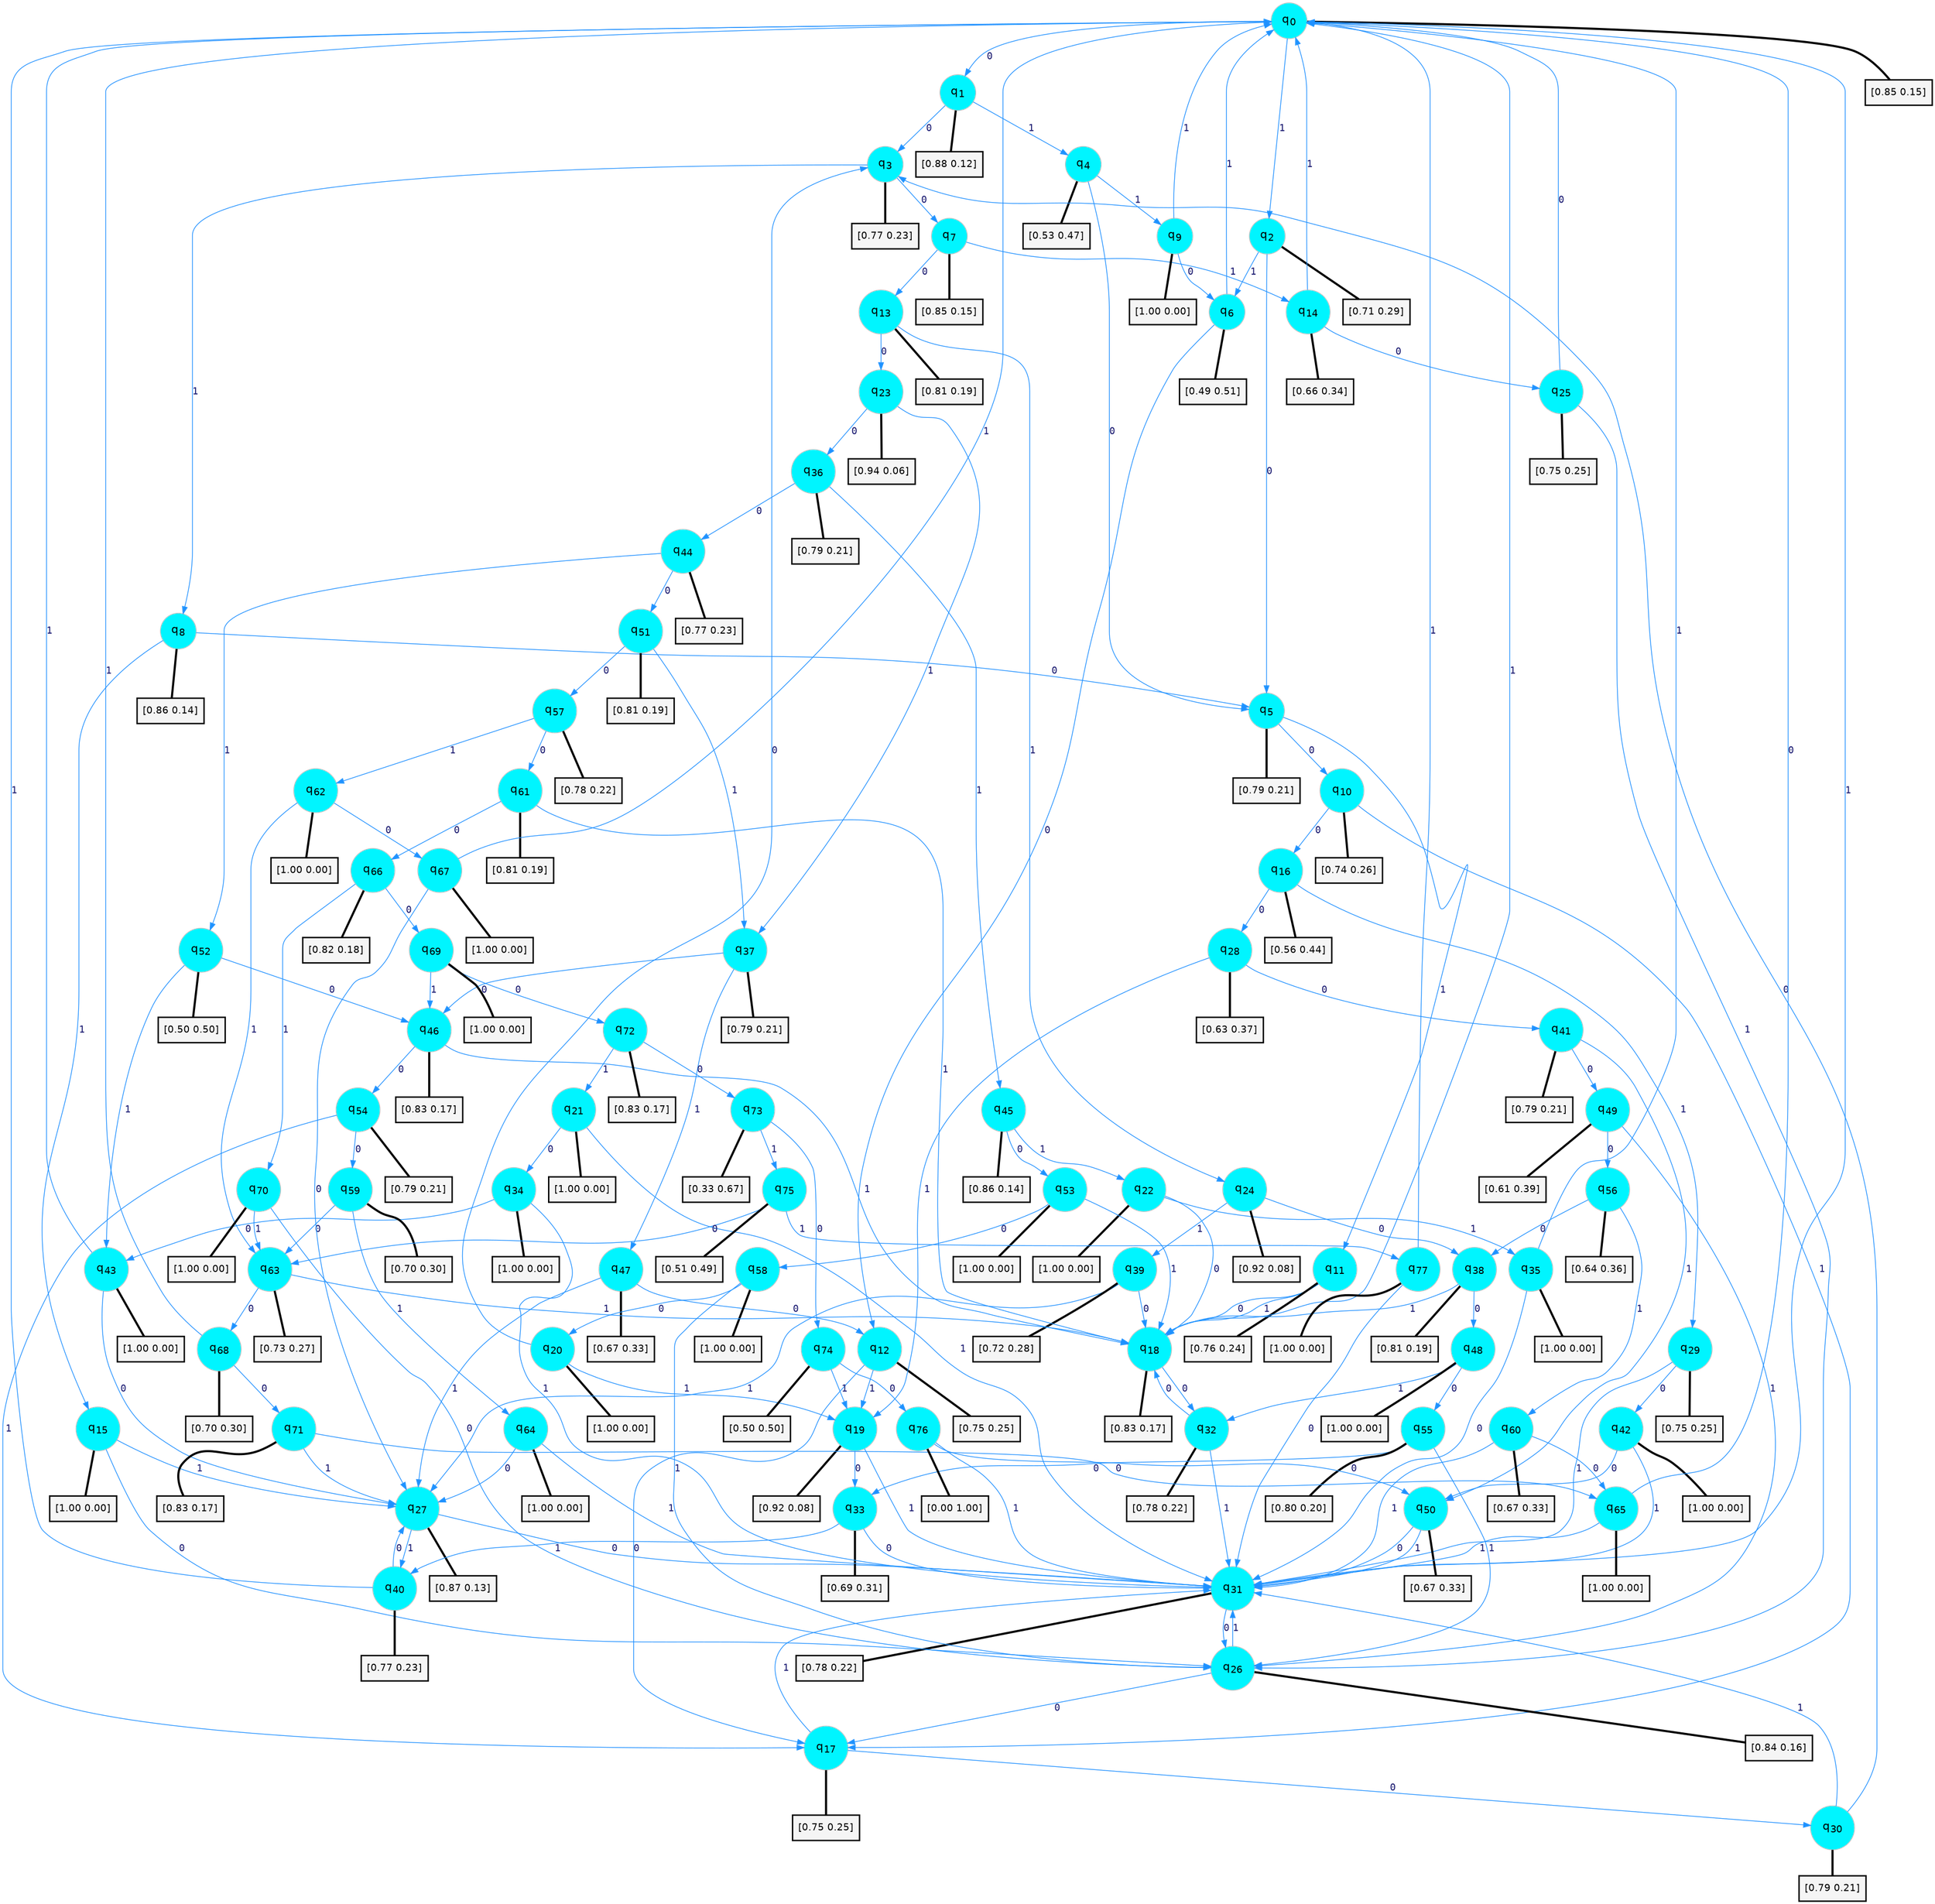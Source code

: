 digraph G {
graph [
bgcolor=transparent, dpi=300, rankdir=TD, size="40,25"];
node [
color=gray, fillcolor=turquoise1, fontcolor=black, fontname=Helvetica, fontsize=16, fontweight=bold, shape=circle, style=filled];
edge [
arrowsize=1, color=dodgerblue1, fontcolor=midnightblue, fontname=courier, fontweight=bold, penwidth=1, style=solid, weight=20];
0[label=<q<SUB>0</SUB>>];
1[label=<q<SUB>1</SUB>>];
2[label=<q<SUB>2</SUB>>];
3[label=<q<SUB>3</SUB>>];
4[label=<q<SUB>4</SUB>>];
5[label=<q<SUB>5</SUB>>];
6[label=<q<SUB>6</SUB>>];
7[label=<q<SUB>7</SUB>>];
8[label=<q<SUB>8</SUB>>];
9[label=<q<SUB>9</SUB>>];
10[label=<q<SUB>10</SUB>>];
11[label=<q<SUB>11</SUB>>];
12[label=<q<SUB>12</SUB>>];
13[label=<q<SUB>13</SUB>>];
14[label=<q<SUB>14</SUB>>];
15[label=<q<SUB>15</SUB>>];
16[label=<q<SUB>16</SUB>>];
17[label=<q<SUB>17</SUB>>];
18[label=<q<SUB>18</SUB>>];
19[label=<q<SUB>19</SUB>>];
20[label=<q<SUB>20</SUB>>];
21[label=<q<SUB>21</SUB>>];
22[label=<q<SUB>22</SUB>>];
23[label=<q<SUB>23</SUB>>];
24[label=<q<SUB>24</SUB>>];
25[label=<q<SUB>25</SUB>>];
26[label=<q<SUB>26</SUB>>];
27[label=<q<SUB>27</SUB>>];
28[label=<q<SUB>28</SUB>>];
29[label=<q<SUB>29</SUB>>];
30[label=<q<SUB>30</SUB>>];
31[label=<q<SUB>31</SUB>>];
32[label=<q<SUB>32</SUB>>];
33[label=<q<SUB>33</SUB>>];
34[label=<q<SUB>34</SUB>>];
35[label=<q<SUB>35</SUB>>];
36[label=<q<SUB>36</SUB>>];
37[label=<q<SUB>37</SUB>>];
38[label=<q<SUB>38</SUB>>];
39[label=<q<SUB>39</SUB>>];
40[label=<q<SUB>40</SUB>>];
41[label=<q<SUB>41</SUB>>];
42[label=<q<SUB>42</SUB>>];
43[label=<q<SUB>43</SUB>>];
44[label=<q<SUB>44</SUB>>];
45[label=<q<SUB>45</SUB>>];
46[label=<q<SUB>46</SUB>>];
47[label=<q<SUB>47</SUB>>];
48[label=<q<SUB>48</SUB>>];
49[label=<q<SUB>49</SUB>>];
50[label=<q<SUB>50</SUB>>];
51[label=<q<SUB>51</SUB>>];
52[label=<q<SUB>52</SUB>>];
53[label=<q<SUB>53</SUB>>];
54[label=<q<SUB>54</SUB>>];
55[label=<q<SUB>55</SUB>>];
56[label=<q<SUB>56</SUB>>];
57[label=<q<SUB>57</SUB>>];
58[label=<q<SUB>58</SUB>>];
59[label=<q<SUB>59</SUB>>];
60[label=<q<SUB>60</SUB>>];
61[label=<q<SUB>61</SUB>>];
62[label=<q<SUB>62</SUB>>];
63[label=<q<SUB>63</SUB>>];
64[label=<q<SUB>64</SUB>>];
65[label=<q<SUB>65</SUB>>];
66[label=<q<SUB>66</SUB>>];
67[label=<q<SUB>67</SUB>>];
68[label=<q<SUB>68</SUB>>];
69[label=<q<SUB>69</SUB>>];
70[label=<q<SUB>70</SUB>>];
71[label=<q<SUB>71</SUB>>];
72[label=<q<SUB>72</SUB>>];
73[label=<q<SUB>73</SUB>>];
74[label=<q<SUB>74</SUB>>];
75[label=<q<SUB>75</SUB>>];
76[label=<q<SUB>76</SUB>>];
77[label=<q<SUB>77</SUB>>];
78[label="[0.85 0.15]", shape=box,fontcolor=black, fontname=Helvetica, fontsize=14, penwidth=2, fillcolor=whitesmoke,color=black];
79[label="[0.88 0.12]", shape=box,fontcolor=black, fontname=Helvetica, fontsize=14, penwidth=2, fillcolor=whitesmoke,color=black];
80[label="[0.71 0.29]", shape=box,fontcolor=black, fontname=Helvetica, fontsize=14, penwidth=2, fillcolor=whitesmoke,color=black];
81[label="[0.77 0.23]", shape=box,fontcolor=black, fontname=Helvetica, fontsize=14, penwidth=2, fillcolor=whitesmoke,color=black];
82[label="[0.53 0.47]", shape=box,fontcolor=black, fontname=Helvetica, fontsize=14, penwidth=2, fillcolor=whitesmoke,color=black];
83[label="[0.79 0.21]", shape=box,fontcolor=black, fontname=Helvetica, fontsize=14, penwidth=2, fillcolor=whitesmoke,color=black];
84[label="[0.49 0.51]", shape=box,fontcolor=black, fontname=Helvetica, fontsize=14, penwidth=2, fillcolor=whitesmoke,color=black];
85[label="[0.85 0.15]", shape=box,fontcolor=black, fontname=Helvetica, fontsize=14, penwidth=2, fillcolor=whitesmoke,color=black];
86[label="[0.86 0.14]", shape=box,fontcolor=black, fontname=Helvetica, fontsize=14, penwidth=2, fillcolor=whitesmoke,color=black];
87[label="[1.00 0.00]", shape=box,fontcolor=black, fontname=Helvetica, fontsize=14, penwidth=2, fillcolor=whitesmoke,color=black];
88[label="[0.74 0.26]", shape=box,fontcolor=black, fontname=Helvetica, fontsize=14, penwidth=2, fillcolor=whitesmoke,color=black];
89[label="[0.76 0.24]", shape=box,fontcolor=black, fontname=Helvetica, fontsize=14, penwidth=2, fillcolor=whitesmoke,color=black];
90[label="[0.75 0.25]", shape=box,fontcolor=black, fontname=Helvetica, fontsize=14, penwidth=2, fillcolor=whitesmoke,color=black];
91[label="[0.81 0.19]", shape=box,fontcolor=black, fontname=Helvetica, fontsize=14, penwidth=2, fillcolor=whitesmoke,color=black];
92[label="[0.66 0.34]", shape=box,fontcolor=black, fontname=Helvetica, fontsize=14, penwidth=2, fillcolor=whitesmoke,color=black];
93[label="[1.00 0.00]", shape=box,fontcolor=black, fontname=Helvetica, fontsize=14, penwidth=2, fillcolor=whitesmoke,color=black];
94[label="[0.56 0.44]", shape=box,fontcolor=black, fontname=Helvetica, fontsize=14, penwidth=2, fillcolor=whitesmoke,color=black];
95[label="[0.75 0.25]", shape=box,fontcolor=black, fontname=Helvetica, fontsize=14, penwidth=2, fillcolor=whitesmoke,color=black];
96[label="[0.83 0.17]", shape=box,fontcolor=black, fontname=Helvetica, fontsize=14, penwidth=2, fillcolor=whitesmoke,color=black];
97[label="[0.92 0.08]", shape=box,fontcolor=black, fontname=Helvetica, fontsize=14, penwidth=2, fillcolor=whitesmoke,color=black];
98[label="[1.00 0.00]", shape=box,fontcolor=black, fontname=Helvetica, fontsize=14, penwidth=2, fillcolor=whitesmoke,color=black];
99[label="[1.00 0.00]", shape=box,fontcolor=black, fontname=Helvetica, fontsize=14, penwidth=2, fillcolor=whitesmoke,color=black];
100[label="[1.00 0.00]", shape=box,fontcolor=black, fontname=Helvetica, fontsize=14, penwidth=2, fillcolor=whitesmoke,color=black];
101[label="[0.94 0.06]", shape=box,fontcolor=black, fontname=Helvetica, fontsize=14, penwidth=2, fillcolor=whitesmoke,color=black];
102[label="[0.92 0.08]", shape=box,fontcolor=black, fontname=Helvetica, fontsize=14, penwidth=2, fillcolor=whitesmoke,color=black];
103[label="[0.75 0.25]", shape=box,fontcolor=black, fontname=Helvetica, fontsize=14, penwidth=2, fillcolor=whitesmoke,color=black];
104[label="[0.84 0.16]", shape=box,fontcolor=black, fontname=Helvetica, fontsize=14, penwidth=2, fillcolor=whitesmoke,color=black];
105[label="[0.87 0.13]", shape=box,fontcolor=black, fontname=Helvetica, fontsize=14, penwidth=2, fillcolor=whitesmoke,color=black];
106[label="[0.63 0.37]", shape=box,fontcolor=black, fontname=Helvetica, fontsize=14, penwidth=2, fillcolor=whitesmoke,color=black];
107[label="[0.75 0.25]", shape=box,fontcolor=black, fontname=Helvetica, fontsize=14, penwidth=2, fillcolor=whitesmoke,color=black];
108[label="[0.79 0.21]", shape=box,fontcolor=black, fontname=Helvetica, fontsize=14, penwidth=2, fillcolor=whitesmoke,color=black];
109[label="[0.78 0.22]", shape=box,fontcolor=black, fontname=Helvetica, fontsize=14, penwidth=2, fillcolor=whitesmoke,color=black];
110[label="[0.78 0.22]", shape=box,fontcolor=black, fontname=Helvetica, fontsize=14, penwidth=2, fillcolor=whitesmoke,color=black];
111[label="[0.69 0.31]", shape=box,fontcolor=black, fontname=Helvetica, fontsize=14, penwidth=2, fillcolor=whitesmoke,color=black];
112[label="[1.00 0.00]", shape=box,fontcolor=black, fontname=Helvetica, fontsize=14, penwidth=2, fillcolor=whitesmoke,color=black];
113[label="[1.00 0.00]", shape=box,fontcolor=black, fontname=Helvetica, fontsize=14, penwidth=2, fillcolor=whitesmoke,color=black];
114[label="[0.79 0.21]", shape=box,fontcolor=black, fontname=Helvetica, fontsize=14, penwidth=2, fillcolor=whitesmoke,color=black];
115[label="[0.79 0.21]", shape=box,fontcolor=black, fontname=Helvetica, fontsize=14, penwidth=2, fillcolor=whitesmoke,color=black];
116[label="[0.81 0.19]", shape=box,fontcolor=black, fontname=Helvetica, fontsize=14, penwidth=2, fillcolor=whitesmoke,color=black];
117[label="[0.72 0.28]", shape=box,fontcolor=black, fontname=Helvetica, fontsize=14, penwidth=2, fillcolor=whitesmoke,color=black];
118[label="[0.77 0.23]", shape=box,fontcolor=black, fontname=Helvetica, fontsize=14, penwidth=2, fillcolor=whitesmoke,color=black];
119[label="[0.79 0.21]", shape=box,fontcolor=black, fontname=Helvetica, fontsize=14, penwidth=2, fillcolor=whitesmoke,color=black];
120[label="[1.00 0.00]", shape=box,fontcolor=black, fontname=Helvetica, fontsize=14, penwidth=2, fillcolor=whitesmoke,color=black];
121[label="[1.00 0.00]", shape=box,fontcolor=black, fontname=Helvetica, fontsize=14, penwidth=2, fillcolor=whitesmoke,color=black];
122[label="[0.77 0.23]", shape=box,fontcolor=black, fontname=Helvetica, fontsize=14, penwidth=2, fillcolor=whitesmoke,color=black];
123[label="[0.86 0.14]", shape=box,fontcolor=black, fontname=Helvetica, fontsize=14, penwidth=2, fillcolor=whitesmoke,color=black];
124[label="[0.83 0.17]", shape=box,fontcolor=black, fontname=Helvetica, fontsize=14, penwidth=2, fillcolor=whitesmoke,color=black];
125[label="[0.67 0.33]", shape=box,fontcolor=black, fontname=Helvetica, fontsize=14, penwidth=2, fillcolor=whitesmoke,color=black];
126[label="[1.00 0.00]", shape=box,fontcolor=black, fontname=Helvetica, fontsize=14, penwidth=2, fillcolor=whitesmoke,color=black];
127[label="[0.61 0.39]", shape=box,fontcolor=black, fontname=Helvetica, fontsize=14, penwidth=2, fillcolor=whitesmoke,color=black];
128[label="[0.67 0.33]", shape=box,fontcolor=black, fontname=Helvetica, fontsize=14, penwidth=2, fillcolor=whitesmoke,color=black];
129[label="[0.81 0.19]", shape=box,fontcolor=black, fontname=Helvetica, fontsize=14, penwidth=2, fillcolor=whitesmoke,color=black];
130[label="[0.50 0.50]", shape=box,fontcolor=black, fontname=Helvetica, fontsize=14, penwidth=2, fillcolor=whitesmoke,color=black];
131[label="[1.00 0.00]", shape=box,fontcolor=black, fontname=Helvetica, fontsize=14, penwidth=2, fillcolor=whitesmoke,color=black];
132[label="[0.79 0.21]", shape=box,fontcolor=black, fontname=Helvetica, fontsize=14, penwidth=2, fillcolor=whitesmoke,color=black];
133[label="[0.80 0.20]", shape=box,fontcolor=black, fontname=Helvetica, fontsize=14, penwidth=2, fillcolor=whitesmoke,color=black];
134[label="[0.64 0.36]", shape=box,fontcolor=black, fontname=Helvetica, fontsize=14, penwidth=2, fillcolor=whitesmoke,color=black];
135[label="[0.78 0.22]", shape=box,fontcolor=black, fontname=Helvetica, fontsize=14, penwidth=2, fillcolor=whitesmoke,color=black];
136[label="[1.00 0.00]", shape=box,fontcolor=black, fontname=Helvetica, fontsize=14, penwidth=2, fillcolor=whitesmoke,color=black];
137[label="[0.70 0.30]", shape=box,fontcolor=black, fontname=Helvetica, fontsize=14, penwidth=2, fillcolor=whitesmoke,color=black];
138[label="[0.67 0.33]", shape=box,fontcolor=black, fontname=Helvetica, fontsize=14, penwidth=2, fillcolor=whitesmoke,color=black];
139[label="[0.81 0.19]", shape=box,fontcolor=black, fontname=Helvetica, fontsize=14, penwidth=2, fillcolor=whitesmoke,color=black];
140[label="[1.00 0.00]", shape=box,fontcolor=black, fontname=Helvetica, fontsize=14, penwidth=2, fillcolor=whitesmoke,color=black];
141[label="[0.73 0.27]", shape=box,fontcolor=black, fontname=Helvetica, fontsize=14, penwidth=2, fillcolor=whitesmoke,color=black];
142[label="[1.00 0.00]", shape=box,fontcolor=black, fontname=Helvetica, fontsize=14, penwidth=2, fillcolor=whitesmoke,color=black];
143[label="[1.00 0.00]", shape=box,fontcolor=black, fontname=Helvetica, fontsize=14, penwidth=2, fillcolor=whitesmoke,color=black];
144[label="[0.82 0.18]", shape=box,fontcolor=black, fontname=Helvetica, fontsize=14, penwidth=2, fillcolor=whitesmoke,color=black];
145[label="[1.00 0.00]", shape=box,fontcolor=black, fontname=Helvetica, fontsize=14, penwidth=2, fillcolor=whitesmoke,color=black];
146[label="[0.70 0.30]", shape=box,fontcolor=black, fontname=Helvetica, fontsize=14, penwidth=2, fillcolor=whitesmoke,color=black];
147[label="[1.00 0.00]", shape=box,fontcolor=black, fontname=Helvetica, fontsize=14, penwidth=2, fillcolor=whitesmoke,color=black];
148[label="[1.00 0.00]", shape=box,fontcolor=black, fontname=Helvetica, fontsize=14, penwidth=2, fillcolor=whitesmoke,color=black];
149[label="[0.83 0.17]", shape=box,fontcolor=black, fontname=Helvetica, fontsize=14, penwidth=2, fillcolor=whitesmoke,color=black];
150[label="[0.83 0.17]", shape=box,fontcolor=black, fontname=Helvetica, fontsize=14, penwidth=2, fillcolor=whitesmoke,color=black];
151[label="[0.33 0.67]", shape=box,fontcolor=black, fontname=Helvetica, fontsize=14, penwidth=2, fillcolor=whitesmoke,color=black];
152[label="[0.50 0.50]", shape=box,fontcolor=black, fontname=Helvetica, fontsize=14, penwidth=2, fillcolor=whitesmoke,color=black];
153[label="[0.51 0.49]", shape=box,fontcolor=black, fontname=Helvetica, fontsize=14, penwidth=2, fillcolor=whitesmoke,color=black];
154[label="[0.00 1.00]", shape=box,fontcolor=black, fontname=Helvetica, fontsize=14, penwidth=2, fillcolor=whitesmoke,color=black];
155[label="[1.00 0.00]", shape=box,fontcolor=black, fontname=Helvetica, fontsize=14, penwidth=2, fillcolor=whitesmoke,color=black];
0->1 [label=0];
0->2 [label=1];
0->78 [arrowhead=none, penwidth=3,color=black];
1->3 [label=0];
1->4 [label=1];
1->79 [arrowhead=none, penwidth=3,color=black];
2->5 [label=0];
2->6 [label=1];
2->80 [arrowhead=none, penwidth=3,color=black];
3->7 [label=0];
3->8 [label=1];
3->81 [arrowhead=none, penwidth=3,color=black];
4->5 [label=0];
4->9 [label=1];
4->82 [arrowhead=none, penwidth=3,color=black];
5->10 [label=0];
5->11 [label=1];
5->83 [arrowhead=none, penwidth=3,color=black];
6->12 [label=0];
6->0 [label=1];
6->84 [arrowhead=none, penwidth=3,color=black];
7->13 [label=0];
7->14 [label=1];
7->85 [arrowhead=none, penwidth=3,color=black];
8->5 [label=0];
8->15 [label=1];
8->86 [arrowhead=none, penwidth=3,color=black];
9->6 [label=0];
9->0 [label=1];
9->87 [arrowhead=none, penwidth=3,color=black];
10->16 [label=0];
10->17 [label=1];
10->88 [arrowhead=none, penwidth=3,color=black];
11->18 [label=0];
11->18 [label=1];
11->89 [arrowhead=none, penwidth=3,color=black];
12->17 [label=0];
12->19 [label=1];
12->90 [arrowhead=none, penwidth=3,color=black];
13->23 [label=0];
13->24 [label=1];
13->91 [arrowhead=none, penwidth=3,color=black];
14->25 [label=0];
14->0 [label=1];
14->92 [arrowhead=none, penwidth=3,color=black];
15->26 [label=0];
15->27 [label=1];
15->93 [arrowhead=none, penwidth=3,color=black];
16->28 [label=0];
16->29 [label=1];
16->94 [arrowhead=none, penwidth=3,color=black];
17->30 [label=0];
17->31 [label=1];
17->95 [arrowhead=none, penwidth=3,color=black];
18->32 [label=0];
18->0 [label=1];
18->96 [arrowhead=none, penwidth=3,color=black];
19->33 [label=0];
19->31 [label=1];
19->97 [arrowhead=none, penwidth=3,color=black];
20->3 [label=0];
20->19 [label=1];
20->98 [arrowhead=none, penwidth=3,color=black];
21->34 [label=0];
21->31 [label=1];
21->99 [arrowhead=none, penwidth=3,color=black];
22->18 [label=0];
22->35 [label=1];
22->100 [arrowhead=none, penwidth=3,color=black];
23->36 [label=0];
23->37 [label=1];
23->101 [arrowhead=none, penwidth=3,color=black];
24->38 [label=0];
24->39 [label=1];
24->102 [arrowhead=none, penwidth=3,color=black];
25->0 [label=0];
25->26 [label=1];
25->103 [arrowhead=none, penwidth=3,color=black];
26->17 [label=0];
26->31 [label=1];
26->104 [arrowhead=none, penwidth=3,color=black];
27->31 [label=0];
27->40 [label=1];
27->105 [arrowhead=none, penwidth=3,color=black];
28->41 [label=0];
28->19 [label=1];
28->106 [arrowhead=none, penwidth=3,color=black];
29->42 [label=0];
29->31 [label=1];
29->107 [arrowhead=none, penwidth=3,color=black];
30->3 [label=0];
30->31 [label=1];
30->108 [arrowhead=none, penwidth=3,color=black];
31->26 [label=0];
31->0 [label=1];
31->109 [arrowhead=none, penwidth=3,color=black];
32->18 [label=0];
32->31 [label=1];
32->110 [arrowhead=none, penwidth=3,color=black];
33->31 [label=0];
33->40 [label=1];
33->111 [arrowhead=none, penwidth=3,color=black];
34->43 [label=0];
34->31 [label=1];
34->112 [arrowhead=none, penwidth=3,color=black];
35->31 [label=0];
35->0 [label=1];
35->113 [arrowhead=none, penwidth=3,color=black];
36->44 [label=0];
36->45 [label=1];
36->114 [arrowhead=none, penwidth=3,color=black];
37->46 [label=0];
37->47 [label=1];
37->115 [arrowhead=none, penwidth=3,color=black];
38->48 [label=0];
38->18 [label=1];
38->116 [arrowhead=none, penwidth=3,color=black];
39->18 [label=0];
39->27 [label=1];
39->117 [arrowhead=none, penwidth=3,color=black];
40->27 [label=0];
40->0 [label=1];
40->118 [arrowhead=none, penwidth=3,color=black];
41->49 [label=0];
41->50 [label=1];
41->119 [arrowhead=none, penwidth=3,color=black];
42->50 [label=0];
42->31 [label=1];
42->120 [arrowhead=none, penwidth=3,color=black];
43->27 [label=0];
43->0 [label=1];
43->121 [arrowhead=none, penwidth=3,color=black];
44->51 [label=0];
44->52 [label=1];
44->122 [arrowhead=none, penwidth=3,color=black];
45->53 [label=0];
45->22 [label=1];
45->123 [arrowhead=none, penwidth=3,color=black];
46->54 [label=0];
46->18 [label=1];
46->124 [arrowhead=none, penwidth=3,color=black];
47->12 [label=0];
47->27 [label=1];
47->125 [arrowhead=none, penwidth=3,color=black];
48->55 [label=0];
48->32 [label=1];
48->126 [arrowhead=none, penwidth=3,color=black];
49->56 [label=0];
49->26 [label=1];
49->127 [arrowhead=none, penwidth=3,color=black];
50->31 [label=0];
50->31 [label=1];
50->128 [arrowhead=none, penwidth=3,color=black];
51->57 [label=0];
51->37 [label=1];
51->129 [arrowhead=none, penwidth=3,color=black];
52->46 [label=0];
52->43 [label=1];
52->130 [arrowhead=none, penwidth=3,color=black];
53->58 [label=0];
53->18 [label=1];
53->131 [arrowhead=none, penwidth=3,color=black];
54->59 [label=0];
54->17 [label=1];
54->132 [arrowhead=none, penwidth=3,color=black];
55->33 [label=0];
55->26 [label=1];
55->133 [arrowhead=none, penwidth=3,color=black];
56->38 [label=0];
56->60 [label=1];
56->134 [arrowhead=none, penwidth=3,color=black];
57->61 [label=0];
57->62 [label=1];
57->135 [arrowhead=none, penwidth=3,color=black];
58->20 [label=0];
58->26 [label=1];
58->136 [arrowhead=none, penwidth=3,color=black];
59->63 [label=0];
59->64 [label=1];
59->137 [arrowhead=none, penwidth=3,color=black];
60->65 [label=0];
60->31 [label=1];
60->138 [arrowhead=none, penwidth=3,color=black];
61->66 [label=0];
61->18 [label=1];
61->139 [arrowhead=none, penwidth=3,color=black];
62->67 [label=0];
62->63 [label=1];
62->140 [arrowhead=none, penwidth=3,color=black];
63->68 [label=0];
63->18 [label=1];
63->141 [arrowhead=none, penwidth=3,color=black];
64->27 [label=0];
64->31 [label=1];
64->142 [arrowhead=none, penwidth=3,color=black];
65->0 [label=0];
65->31 [label=1];
65->143 [arrowhead=none, penwidth=3,color=black];
66->69 [label=0];
66->70 [label=1];
66->144 [arrowhead=none, penwidth=3,color=black];
67->27 [label=0];
67->0 [label=1];
67->145 [arrowhead=none, penwidth=3,color=black];
68->71 [label=0];
68->0 [label=1];
68->146 [arrowhead=none, penwidth=3,color=black];
69->72 [label=0];
69->46 [label=1];
69->147 [arrowhead=none, penwidth=3,color=black];
70->26 [label=0];
70->63 [label=1];
70->148 [arrowhead=none, penwidth=3,color=black];
71->65 [label=0];
71->27 [label=1];
71->149 [arrowhead=none, penwidth=3,color=black];
72->73 [label=0];
72->21 [label=1];
72->150 [arrowhead=none, penwidth=3,color=black];
73->74 [label=0];
73->75 [label=1];
73->151 [arrowhead=none, penwidth=3,color=black];
74->76 [label=0];
74->19 [label=1];
74->152 [arrowhead=none, penwidth=3,color=black];
75->63 [label=0];
75->77 [label=1];
75->153 [arrowhead=none, penwidth=3,color=black];
76->50 [label=0];
76->31 [label=1];
76->154 [arrowhead=none, penwidth=3,color=black];
77->31 [label=0];
77->0 [label=1];
77->155 [arrowhead=none, penwidth=3,color=black];
}
